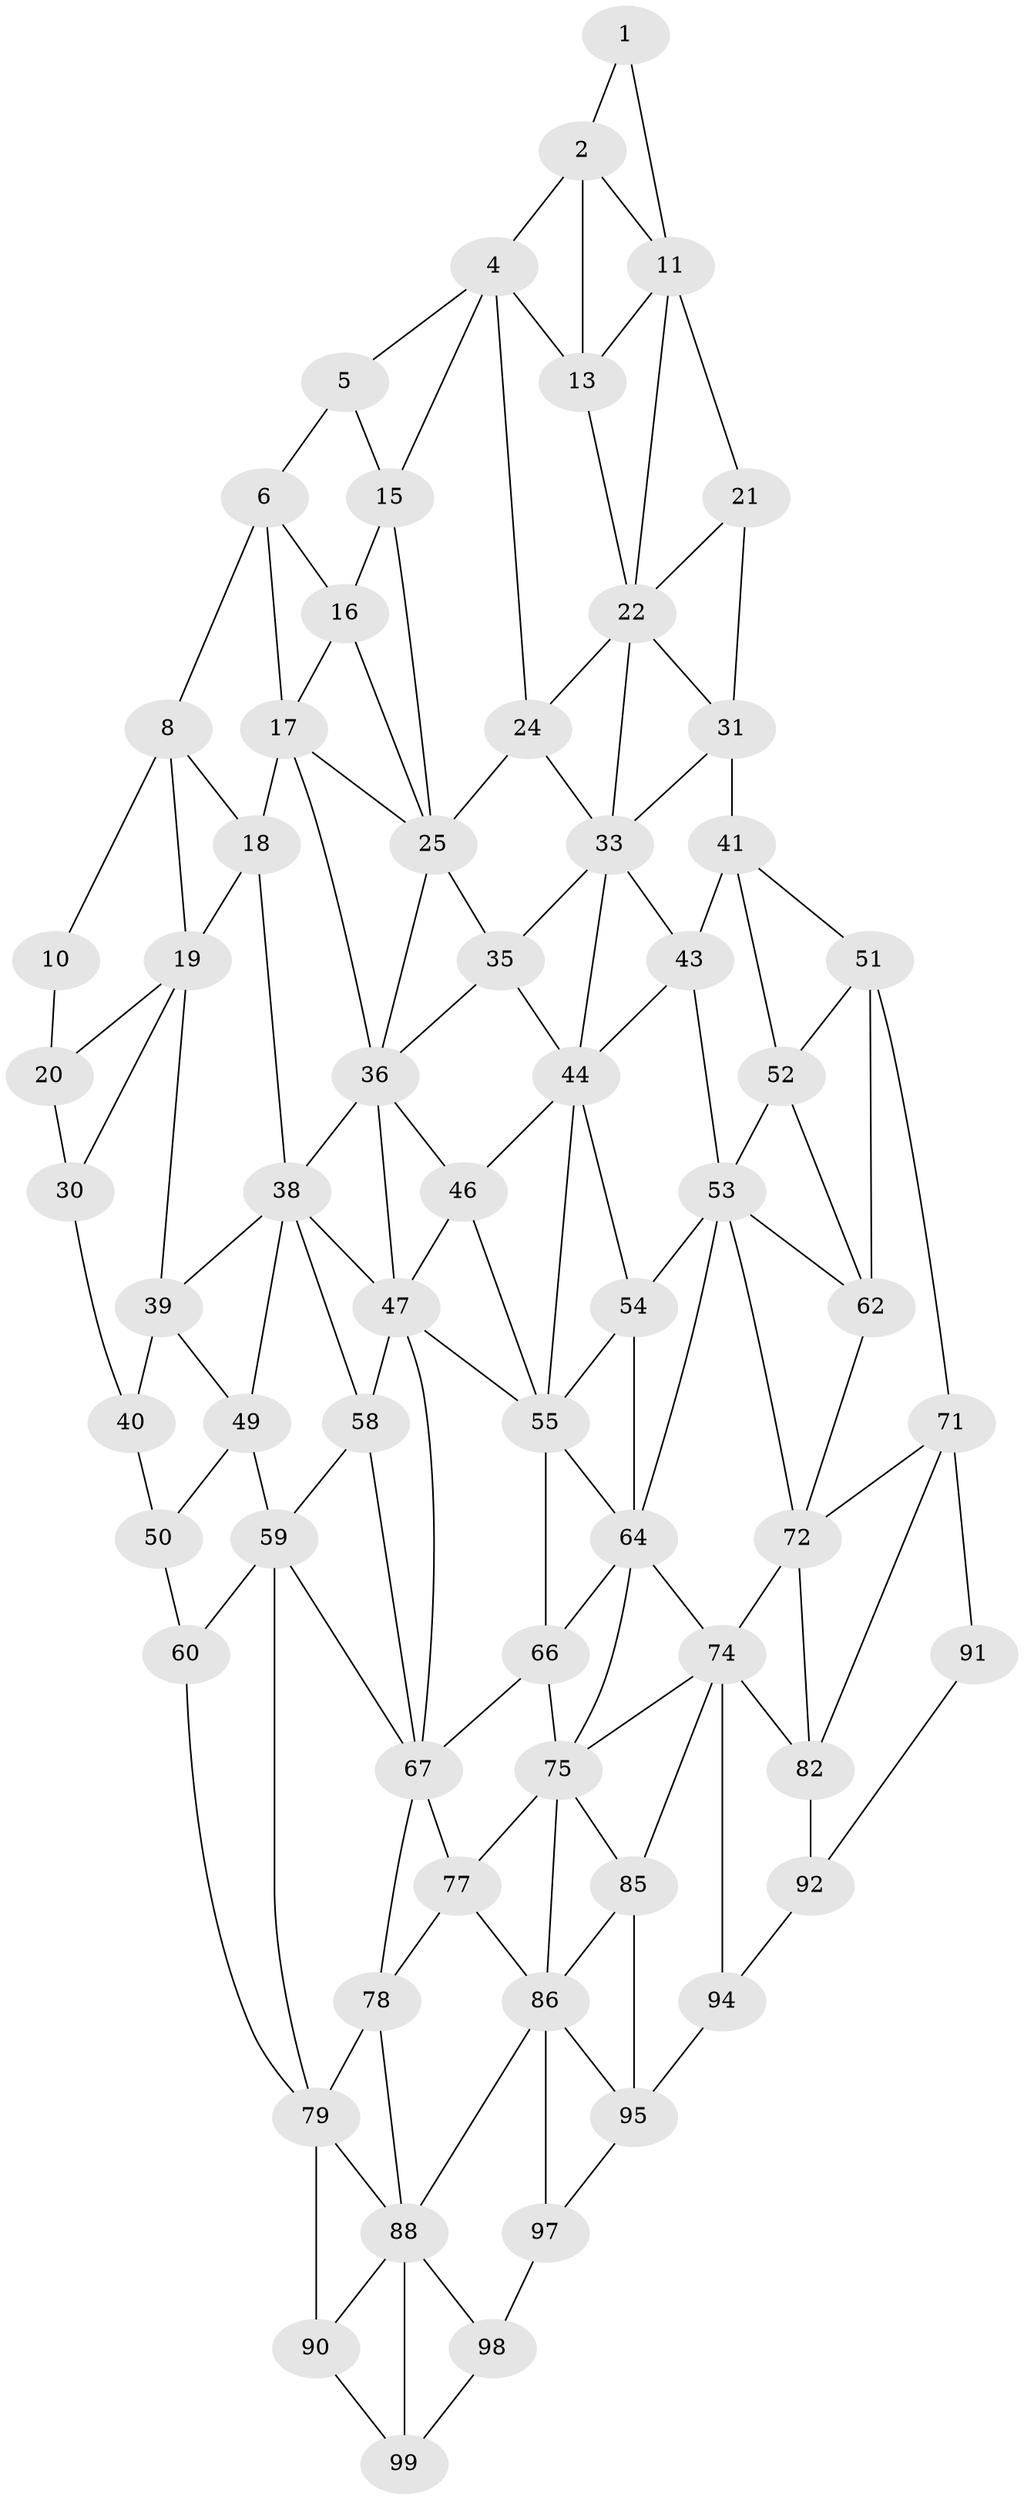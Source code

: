 // original degree distribution, {2: 0.04, 3: 0.32, 4: 0.64}
// Generated by graph-tools (version 1.1) at 2025/38/02/21/25 10:38:57]
// undirected, 65 vertices, 139 edges
graph export_dot {
graph [start="1"]
  node [color=gray90,style=filled];
  1;
  2 [super="+3"];
  4 [super="+14"];
  5;
  6 [super="+7"];
  8 [super="+9"];
  10;
  11 [super="+12"];
  13;
  15;
  16;
  17 [super="+27"];
  18 [super="+28"];
  19 [super="+29"];
  20;
  21;
  22 [super="+23"];
  24;
  25 [super="+26"];
  30;
  31 [super="+32"];
  33 [super="+34"];
  35;
  36 [super="+37"];
  38 [super="+48"];
  39;
  40;
  41 [super="+42"];
  43;
  44 [super="+45"];
  46;
  47 [super="+57"];
  49;
  50;
  51 [super="+61"];
  52;
  53 [super="+63"];
  54;
  55 [super="+56"];
  58;
  59 [super="+69"];
  60 [super="+70"];
  62;
  64 [super="+65"];
  66;
  67 [super="+68"];
  71 [super="+81"];
  72 [super="+73"];
  74 [super="+84"];
  75 [super="+76"];
  77;
  78;
  79 [super="+80"];
  82 [super="+83"];
  85;
  86 [super="+87"];
  88 [super="+89"];
  90;
  91;
  92 [super="+93"];
  94;
  95 [super="+96"];
  97;
  98;
  99 [super="+100"];
  1 -- 11;
  1 -- 2;
  2 -- 11;
  2 -- 4;
  2 -- 13;
  4 -- 5;
  4 -- 24;
  4 -- 13;
  4 -- 15;
  5 -- 15;
  5 -- 6;
  6 -- 16;
  6 -- 8;
  6 -- 17;
  8 -- 18;
  8 -- 10;
  8 -- 19;
  10 -- 20;
  11 -- 21;
  11 -- 13;
  11 -- 22;
  13 -- 22;
  15 -- 25;
  15 -- 16;
  16 -- 17;
  16 -- 25;
  17 -- 18 [weight=2];
  17 -- 36;
  17 -- 25;
  18 -- 19 [weight=2];
  18 -- 38;
  19 -- 20;
  19 -- 30;
  19 -- 39;
  20 -- 30;
  21 -- 31;
  21 -- 22;
  22 -- 24;
  22 -- 33;
  22 -- 31;
  24 -- 25;
  24 -- 33;
  25 -- 35;
  25 -- 36;
  30 -- 40;
  31 -- 41 [weight=2];
  31 -- 33;
  33 -- 43;
  33 -- 35;
  33 -- 44;
  35 -- 36;
  35 -- 44;
  36 -- 46;
  36 -- 38;
  36 -- 47;
  38 -- 39;
  38 -- 49;
  38 -- 58;
  38 -- 47;
  39 -- 49;
  39 -- 40;
  40 -- 50;
  41 -- 51;
  41 -- 43;
  41 -- 52;
  43 -- 53;
  43 -- 44;
  44 -- 54;
  44 -- 46;
  44 -- 55;
  46 -- 47;
  46 -- 55;
  47 -- 58;
  47 -- 67;
  47 -- 55;
  49 -- 59;
  49 -- 50;
  50 -- 60;
  51 -- 52;
  51 -- 62;
  51 -- 71;
  52 -- 62;
  52 -- 53;
  53 -- 54;
  53 -- 64;
  53 -- 62;
  53 -- 72;
  54 -- 64;
  54 -- 55;
  55 -- 64;
  55 -- 66;
  58 -- 59;
  58 -- 67;
  59 -- 60 [weight=2];
  59 -- 67;
  59 -- 79;
  60 -- 79;
  62 -- 72;
  64 -- 74;
  64 -- 66;
  64 -- 75;
  66 -- 67;
  66 -- 75;
  67 -- 77;
  67 -- 78;
  71 -- 72;
  71 -- 82;
  71 -- 91;
  72 -- 82 [weight=2];
  72 -- 74;
  74 -- 75;
  74 -- 85;
  74 -- 94;
  74 -- 82;
  75 -- 85;
  75 -- 77;
  75 -- 86;
  77 -- 78;
  77 -- 86;
  78 -- 88;
  78 -- 79;
  79 -- 90;
  79 -- 88;
  82 -- 92 [weight=2];
  85 -- 95;
  85 -- 86;
  86 -- 88;
  86 -- 97;
  86 -- 95;
  88 -- 98;
  88 -- 90;
  88 -- 99;
  90 -- 99;
  91 -- 92;
  92 -- 94;
  94 -- 95;
  95 -- 97;
  97 -- 98;
  98 -- 99;
}
